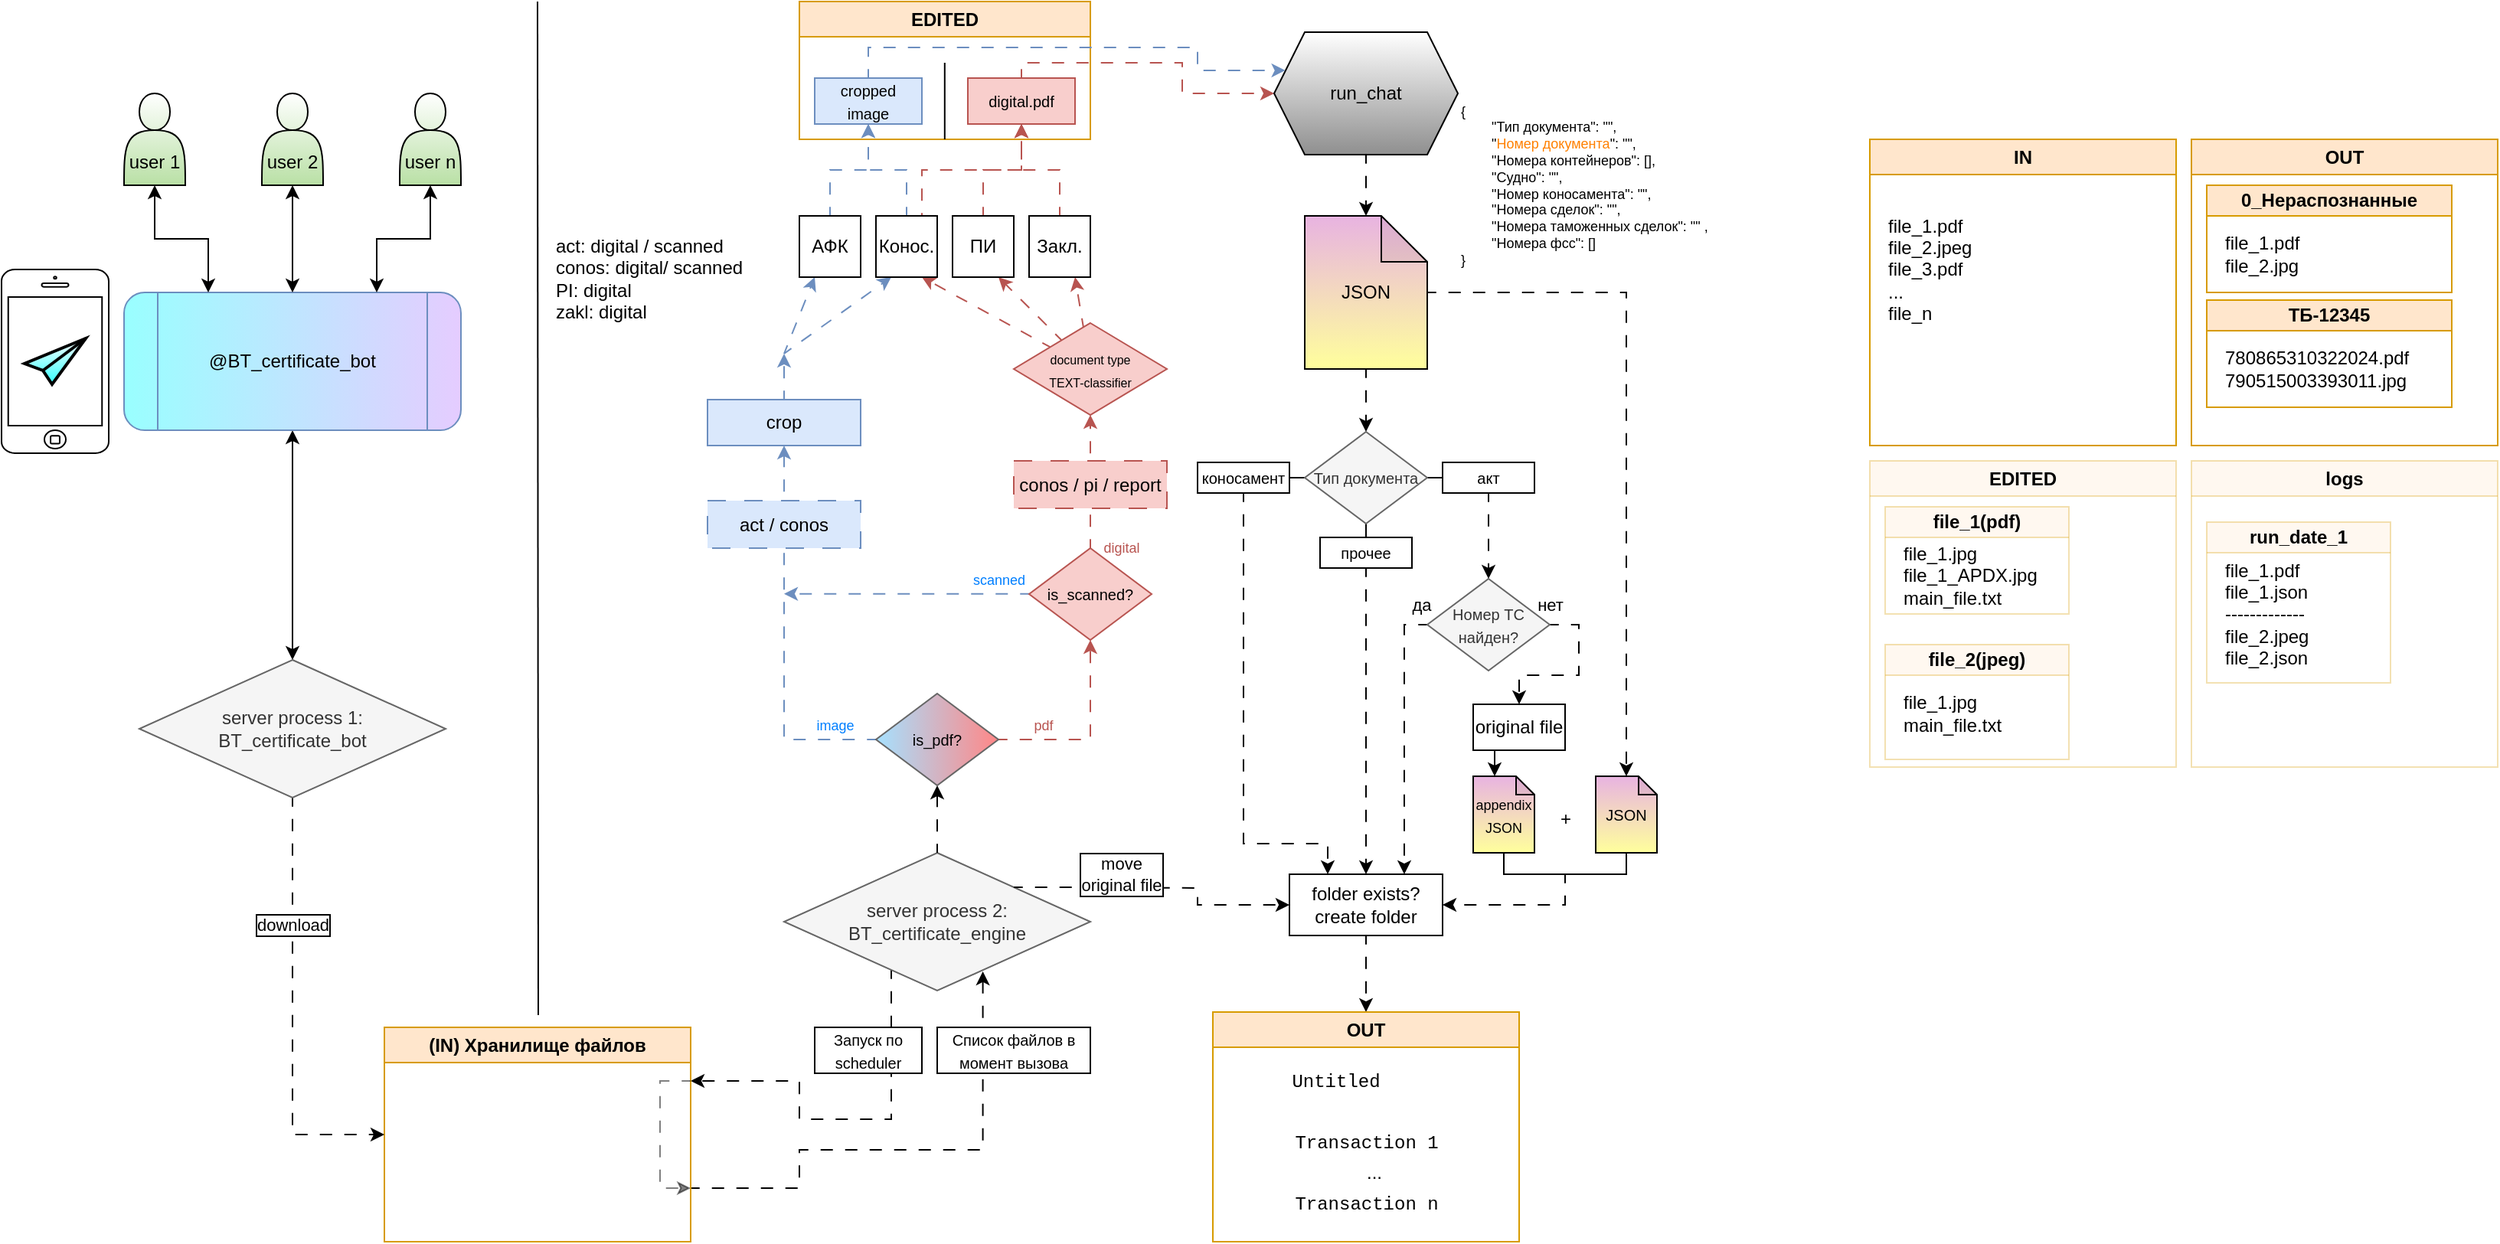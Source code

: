 <mxfile version="24.7.10">
  <diagram name="Страница — 1" id="nFlIvW7RXUWw04aqbfRn">
    <mxGraphModel dx="989" dy="532" grid="1" gridSize="10" guides="1" tooltips="1" connect="1" arrows="1" fold="1" page="1" pageScale="1" pageWidth="1169" pageHeight="827" math="0" shadow="0">
      <root>
        <mxCell id="0" />
        <mxCell id="1" parent="0" />
        <mxCell id="kq3kGYvFlhLmw1rVurGL-20" style="edgeStyle=orthogonalEdgeStyle;rounded=0;orthogonalLoop=1;jettySize=auto;html=1;flowAnimation=1;entryX=0.649;entryY=0.861;entryDx=0;entryDy=0;entryPerimeter=0;" parent="1" edge="1" target="kq3kGYvFlhLmw1rVurGL-16">
          <mxGeometry relative="1" as="geometry">
            <mxPoint x="460" y="785" as="sourcePoint" />
            <mxPoint x="651" y="556" as="targetPoint" />
            <Array as="points">
              <mxPoint x="531" y="785" />
              <mxPoint x="531" y="760" />
              <mxPoint x="651" y="760" />
            </Array>
          </mxGeometry>
        </mxCell>
        <mxCell id="kq3kGYvFlhLmw1rVurGL-22" style="edgeStyle=orthogonalEdgeStyle;rounded=0;orthogonalLoop=1;jettySize=auto;html=1;flowAnimation=1;" parent="1" edge="1" source="kq3kGYvFlhLmw1rVurGL-16">
          <mxGeometry relative="1" as="geometry">
            <mxPoint x="601" y="536" as="sourcePoint" />
            <mxPoint x="460" y="715" as="targetPoint" />
            <Array as="points">
              <mxPoint x="591" y="740" />
              <mxPoint x="531" y="740" />
              <mxPoint x="531" y="715" />
            </Array>
          </mxGeometry>
        </mxCell>
        <mxCell id="kq3kGYvFlhLmw1rVurGL-16" value="&lt;div&gt;server process 2:&lt;/div&gt;BT_certificate_engine" style="rhombus;whiteSpace=wrap;html=1;fillColor=#f5f5f5;fontColor=#333333;strokeColor=#666666;" parent="1" vertex="1">
          <mxGeometry x="521" y="566" width="200" height="90" as="geometry" />
        </mxCell>
        <mxCell id="kq3kGYvFlhLmw1rVurGL-52" value="" style="html=1;verticalLabelPosition=bottom;labelBackgroundColor=#ffffff;verticalAlign=top;shadow=0;dashed=0;strokeWidth=1;shape=mxgraph.ios7.misc.iphone;strokeColor=#000000;" parent="1" vertex="1">
          <mxGeometry x="10" y="185" width="70" height="120" as="geometry" />
        </mxCell>
        <mxCell id="kq3kGYvFlhLmw1rVurGL-1" value="" style="endArrow=none;html=1;rounded=0;" parent="1" edge="1">
          <mxGeometry width="50" height="50" relative="1" as="geometry">
            <mxPoint x="360.5" y="672" as="sourcePoint" />
            <mxPoint x="360" y="10" as="targetPoint" />
          </mxGeometry>
        </mxCell>
        <mxCell id="kq3kGYvFlhLmw1rVurGL-2" value="(IN) Хранилище файлов" style="swimlane;whiteSpace=wrap;html=1;fillColor=#ffe6cc;strokeColor=#d79b00;" parent="1" vertex="1">
          <mxGeometry x="260" y="680" width="200" height="140" as="geometry" />
        </mxCell>
        <mxCell id="kq3kGYvFlhLmw1rVurGL-6" style="edgeStyle=orthogonalEdgeStyle;rounded=0;orthogonalLoop=1;jettySize=auto;html=1;entryX=0.5;entryY=0;entryDx=0;entryDy=0;startArrow=classic;startFill=1;" parent="1" source="kq3kGYvFlhLmw1rVurGL-3" target="kq3kGYvFlhLmw1rVurGL-4" edge="1">
          <mxGeometry relative="1" as="geometry" />
        </mxCell>
        <mxCell id="kq3kGYvFlhLmw1rVurGL-3" value="&lt;div&gt;&lt;span style=&quot;background-color: initial;&quot;&gt;@BT_certificate_bot&lt;/span&gt;&lt;br&gt;&lt;/div&gt;" style="shape=process;whiteSpace=wrap;html=1;backgroundOutline=1;fillColor=#E5CCFF;strokeColor=#6c8ebf;gradientColor=#99FFFF;gradientDirection=west;rounded=1;" parent="1" vertex="1">
          <mxGeometry x="90" y="200" width="220" height="90" as="geometry" />
        </mxCell>
        <mxCell id="kq3kGYvFlhLmw1rVurGL-14" style="edgeStyle=orthogonalEdgeStyle;rounded=0;orthogonalLoop=1;jettySize=auto;html=1;entryX=0;entryY=0.5;entryDx=0;entryDy=0;flowAnimation=1;" parent="1" source="kq3kGYvFlhLmw1rVurGL-4" target="kq3kGYvFlhLmw1rVurGL-2" edge="1">
          <mxGeometry relative="1" as="geometry" />
        </mxCell>
        <mxCell id="kq3kGYvFlhLmw1rVurGL-18" value="download" style="edgeLabel;html=1;align=center;verticalAlign=middle;resizable=0;points=[];labelBorderColor=default;" parent="kq3kGYvFlhLmw1rVurGL-14" vertex="1" connectable="0">
          <mxGeometry x="-0.406" relative="1" as="geometry">
            <mxPoint as="offset" />
          </mxGeometry>
        </mxCell>
        <mxCell id="kq3kGYvFlhLmw1rVurGL-4" value="&lt;div&gt;server process 1:&lt;/div&gt;BT_certificate_bot" style="rhombus;whiteSpace=wrap;html=1;fillColor=#f5f5f5;fontColor=#333333;strokeColor=#666666;" parent="1" vertex="1">
          <mxGeometry x="100" y="440" width="200" height="90" as="geometry" />
        </mxCell>
        <mxCell id="kq3kGYvFlhLmw1rVurGL-11" style="edgeStyle=orthogonalEdgeStyle;rounded=0;orthogonalLoop=1;jettySize=auto;html=1;entryX=0.5;entryY=0;entryDx=0;entryDy=0;startArrow=classic;startFill=1;flowAnimation=0;" parent="1" source="kq3kGYvFlhLmw1rVurGL-7" target="kq3kGYvFlhLmw1rVurGL-3" edge="1">
          <mxGeometry relative="1" as="geometry" />
        </mxCell>
        <mxCell id="kq3kGYvFlhLmw1rVurGL-7" value="&lt;div&gt;&lt;br&gt;&lt;/div&gt;&lt;div&gt;&lt;br&gt;&lt;/div&gt;&lt;div&gt;user 2&lt;/div&gt;" style="shape=actor;whiteSpace=wrap;html=1;gradientColor=#B9E0A5;" parent="1" vertex="1">
          <mxGeometry x="180" y="70" width="40" height="60" as="geometry" />
        </mxCell>
        <mxCell id="kq3kGYvFlhLmw1rVurGL-12" style="edgeStyle=orthogonalEdgeStyle;rounded=0;orthogonalLoop=1;jettySize=auto;html=1;entryX=0.75;entryY=0;entryDx=0;entryDy=0;startArrow=classic;startFill=1;flowAnimation=0;" parent="1" source="kq3kGYvFlhLmw1rVurGL-8" target="kq3kGYvFlhLmw1rVurGL-3" edge="1">
          <mxGeometry relative="1" as="geometry" />
        </mxCell>
        <mxCell id="kq3kGYvFlhLmw1rVurGL-8" value="&lt;div&gt;&lt;br&gt;&lt;/div&gt;&lt;div&gt;&lt;br&gt;&lt;/div&gt;&lt;div&gt;user n&lt;/div&gt;" style="shape=actor;whiteSpace=wrap;html=1;gradientColor=#B9E0A5;" parent="1" vertex="1">
          <mxGeometry x="270" y="70" width="40" height="60" as="geometry" />
        </mxCell>
        <mxCell id="kq3kGYvFlhLmw1rVurGL-10" style="edgeStyle=orthogonalEdgeStyle;rounded=0;orthogonalLoop=1;jettySize=auto;html=1;entryX=0.25;entryY=0;entryDx=0;entryDy=0;startArrow=classic;startFill=1;flowAnimation=0;" parent="1" source="kq3kGYvFlhLmw1rVurGL-9" target="kq3kGYvFlhLmw1rVurGL-3" edge="1">
          <mxGeometry relative="1" as="geometry" />
        </mxCell>
        <mxCell id="kq3kGYvFlhLmw1rVurGL-9" value="&lt;div&gt;&lt;br&gt;&lt;/div&gt;&lt;div&gt;&lt;br&gt;&lt;/div&gt;&lt;div&gt;user 1&lt;/div&gt;" style="shape=actor;whiteSpace=wrap;html=1;gradientColor=#B9E0A5;" parent="1" vertex="1">
          <mxGeometry x="90" y="70" width="40" height="60" as="geometry" />
        </mxCell>
        <mxCell id="kq3kGYvFlhLmw1rVurGL-25" style="edgeStyle=orthogonalEdgeStyle;rounded=0;orthogonalLoop=1;jettySize=auto;html=1;entryX=0.5;entryY=1;entryDx=0;entryDy=0;flowAnimation=1;" parent="1" source="kq3kGYvFlhLmw1rVurGL-16" target="njDAms0orBpvmSmEVXDO-14" edge="1">
          <mxGeometry relative="1" as="geometry" />
        </mxCell>
        <mxCell id="kq3kGYvFlhLmw1rVurGL-39" style="edgeStyle=orthogonalEdgeStyle;rounded=0;orthogonalLoop=1;jettySize=auto;html=1;flowAnimation=1;entryX=0;entryY=0.5;entryDx=0;entryDy=0;exitX=1;exitY=0;exitDx=0;exitDy=0;" parent="1" source="kq3kGYvFlhLmw1rVurGL-16" target="kq3kGYvFlhLmw1rVurGL-38" edge="1">
          <mxGeometry relative="1" as="geometry">
            <Array as="points">
              <mxPoint x="721" y="589" />
              <mxPoint x="791" y="589" />
              <mxPoint x="791" y="611" />
            </Array>
            <mxPoint x="651" y="526" as="sourcePoint" />
            <mxPoint x="761" y="536" as="targetPoint" />
          </mxGeometry>
        </mxCell>
        <mxCell id="kq3kGYvFlhLmw1rVurGL-40" value="&lt;div&gt;move&lt;/div&gt;original file" style="edgeLabel;html=1;align=center;verticalAlign=middle;resizable=0;points=[];labelBorderColor=default;" parent="kq3kGYvFlhLmw1rVurGL-39" vertex="1" connectable="0">
          <mxGeometry x="-0.171" relative="1" as="geometry">
            <mxPoint x="-9" y="-9" as="offset" />
          </mxGeometry>
        </mxCell>
        <mxCell id="kq3kGYvFlhLmw1rVurGL-27" style="edgeStyle=orthogonalEdgeStyle;rounded=0;orthogonalLoop=1;jettySize=auto;html=1;entryX=0.5;entryY=1;entryDx=0;entryDy=0;flowAnimation=1;fillColor=#dae8fc;strokeColor=#6c8ebf;" parent="1" source="kq3kGYvFlhLmw1rVurGL-24" edge="1">
          <mxGeometry relative="1" as="geometry">
            <mxPoint x="521" y="240" as="targetPoint" />
          </mxGeometry>
        </mxCell>
        <mxCell id="kq3kGYvFlhLmw1rVurGL-24" value="crop" style="rounded=0;whiteSpace=wrap;html=1;fillColor=#dae8fc;strokeColor=#6c8ebf;" parent="1" vertex="1">
          <mxGeometry x="471" y="270" width="100" height="30" as="geometry" />
        </mxCell>
        <mxCell id="-EUlAl6XK9tL0lI9C6Mr-20" style="rounded=0;orthogonalLoop=1;jettySize=auto;html=1;entryX=0.25;entryY=1;entryDx=0;entryDy=0;fillColor=#dae8fc;strokeColor=#6c8ebf;flowAnimation=1;" edge="1" parent="1" target="-EUlAl6XK9tL0lI9C6Mr-11">
          <mxGeometry relative="1" as="geometry">
            <mxPoint x="521" y="240" as="sourcePoint" />
          </mxGeometry>
        </mxCell>
        <mxCell id="-EUlAl6XK9tL0lI9C6Mr-21" style="rounded=0;orthogonalLoop=1;jettySize=auto;html=1;entryX=0.25;entryY=1;entryDx=0;entryDy=0;fillColor=#dae8fc;strokeColor=#6c8ebf;flowAnimation=1;" edge="1" parent="1" target="-EUlAl6XK9tL0lI9C6Mr-13">
          <mxGeometry relative="1" as="geometry">
            <mxPoint x="521" y="240" as="sourcePoint" />
          </mxGeometry>
        </mxCell>
        <mxCell id="kq3kGYvFlhLmw1rVurGL-31" style="edgeStyle=orthogonalEdgeStyle;rounded=0;orthogonalLoop=1;jettySize=auto;html=1;entryX=0;entryY=0.5;entryDx=0;entryDy=0;flowAnimation=1;exitX=0.5;exitY=0;exitDx=0;exitDy=0;fillColor=#f8cecc;strokeColor=#b85450;" parent="1" source="-EUlAl6XK9tL0lI9C6Mr-27" target="kq3kGYvFlhLmw1rVurGL-30" edge="1">
          <mxGeometry relative="1" as="geometry">
            <Array as="points">
              <mxPoint x="676" y="50" />
              <mxPoint x="781" y="50" />
              <mxPoint x="781" y="70" />
            </Array>
          </mxGeometry>
        </mxCell>
        <mxCell id="kq3kGYvFlhLmw1rVurGL-30" value="run_chat" style="shape=hexagon;perimeter=hexagonPerimeter2;whiteSpace=wrap;html=1;fixedSize=1;gradientColor=#8F8F8F;" parent="1" vertex="1">
          <mxGeometry x="841" y="30" width="120" height="80" as="geometry" />
        </mxCell>
        <mxCell id="kq3kGYvFlhLmw1rVurGL-37" style="edgeStyle=orthogonalEdgeStyle;rounded=0;orthogonalLoop=1;jettySize=auto;html=1;flowAnimation=1;entryX=0.5;entryY=0;entryDx=0;entryDy=0;" parent="1" source="kq3kGYvFlhLmw1rVurGL-32" target="-EUlAl6XK9tL0lI9C6Mr-36" edge="1">
          <mxGeometry relative="1" as="geometry">
            <mxPoint x="901" y="314" as="targetPoint" />
          </mxGeometry>
        </mxCell>
        <mxCell id="kq3kGYvFlhLmw1rVurGL-32" value="JSON" style="shape=note;whiteSpace=wrap;html=1;backgroundOutline=1;darkOpacity=0.05;gradientColor=#FFFF9C;fillColor=#E8B3E1;" parent="1" vertex="1">
          <mxGeometry x="861" y="150" width="80" height="100" as="geometry" />
        </mxCell>
        <mxCell id="kq3kGYvFlhLmw1rVurGL-34" value="&lt;div style=&quot;font-size: 9px;&quot;&gt;&lt;font style=&quot;font-size: 9px;&quot;&gt;{&lt;/font&gt;&lt;/div&gt;&lt;div style=&quot;font-size: 9px;&quot;&gt;&lt;font style=&quot;font-size: 9px;&quot;&gt;&lt;span style=&quot;white-space: pre;&quot;&gt;&#x9;&lt;/span&gt;&quot;Тип документа&quot;: &quot;&quot;,&lt;br&gt;&lt;/font&gt;&lt;/div&gt;&lt;div style=&quot;font-size: 9px;&quot;&gt;&lt;span style=&quot;white-space-collapse: collapse;&quot;&gt;&lt;font style=&quot;font-size: 9px;&quot;&gt;&lt;span style=&quot;white-space-collapse: preserve;&quot;&gt;&#x9;&lt;/span&gt;&quot;&lt;font color=&quot;#ff8000&quot;&gt;Номер документа&lt;/font&gt;&quot;: &quot;&quot;,&lt;/font&gt;&lt;/span&gt;&lt;/div&gt;&lt;div style=&quot;font-size: 9px;&quot;&gt;&lt;span style=&quot;white-space-collapse: collapse;&quot;&gt;&lt;font style=&quot;font-size: 9px;&quot;&gt;&lt;span style=&quot;white-space-collapse: preserve;&quot;&gt;&#x9;&lt;/span&gt;&quot;Номера контейнеров&quot;: [],&lt;/font&gt;&lt;/span&gt;&lt;/div&gt;&lt;div style=&quot;font-size: 9px;&quot;&gt;&lt;span style=&quot;white-space-collapse: collapse;&quot;&gt;&lt;font style=&quot;font-size: 9px;&quot;&gt;&lt;span style=&quot;white-space-collapse: preserve;&quot;&gt;&#x9;&lt;/span&gt;&quot;Судно&quot;: &quot;&quot;,&lt;/font&gt;&lt;/span&gt;&lt;/div&gt;&lt;div style=&quot;font-size: 9px;&quot;&gt;&lt;span style=&quot;white-space-collapse: collapse;&quot;&gt;&lt;font style=&quot;font-size: 9px;&quot;&gt;&lt;span style=&quot;white-space-collapse: preserve;&quot;&gt;&#x9;&lt;/span&gt;&quot;Номер коносамента&quot;: &quot;&quot;,&lt;/font&gt;&lt;/span&gt;&lt;/div&gt;&lt;div style=&quot;font-size: 9px;&quot;&gt;&lt;span style=&quot;white-space-collapse: collapse;&quot;&gt;&lt;font style=&quot;font-size: 9px;&quot;&gt;&lt;span style=&quot;white-space-collapse: preserve;&quot;&gt;&#x9;&lt;/span&gt;&quot;Номера сделок&quot;: &quot;&quot;,&lt;/font&gt;&lt;/span&gt;&lt;/div&gt;&lt;div style=&quot;font-size: 9px;&quot;&gt;&lt;span style=&quot;white-space-collapse: collapse;&quot;&gt;&lt;font style=&quot;font-size: 9px;&quot;&gt;&lt;span style=&quot;white-space-collapse: preserve;&quot;&gt;&#x9;&lt;/span&gt;&quot;Номера таможенных сделок&quot;: &quot;&quot; ,&lt;/font&gt;&lt;/span&gt;&lt;/div&gt;&lt;div style=&quot;font-size: 9px;&quot;&gt;&lt;span style=&quot;white-space-collapse: collapse;&quot;&gt;&lt;font style=&quot;font-size: 9px;&quot;&gt;&lt;span style=&quot;white-space: pre;&quot;&gt;&#x9;&lt;/span&gt;&quot;Номера фсс&quot;: []&lt;/font&gt;&lt;/span&gt;&lt;/div&gt;&lt;div style=&quot;font-size: 9px;&quot;&gt;&lt;font style=&quot;font-size: 9px;&quot;&gt;}&lt;/font&gt;&lt;/div&gt;" style="text;html=1;align=left;verticalAlign=middle;resizable=0;points=[];autosize=1;strokeColor=none;fillColor=none;glass=0;rounded=0;" parent="1" vertex="1">
          <mxGeometry x="961" y="70" width="180" height="120" as="geometry" />
        </mxCell>
        <mxCell id="kq3kGYvFlhLmw1rVurGL-35" style="edgeStyle=orthogonalEdgeStyle;rounded=0;orthogonalLoop=1;jettySize=auto;html=1;entryX=0.5;entryY=0;entryDx=0;entryDy=0;entryPerimeter=0;flowAnimation=1;" parent="1" source="kq3kGYvFlhLmw1rVurGL-30" target="kq3kGYvFlhLmw1rVurGL-32" edge="1">
          <mxGeometry relative="1" as="geometry" />
        </mxCell>
        <mxCell id="kq3kGYvFlhLmw1rVurGL-41" style="edgeStyle=orthogonalEdgeStyle;rounded=0;orthogonalLoop=1;jettySize=auto;html=1;flowAnimation=1;entryX=0.5;entryY=0;entryDx=0;entryDy=0;" parent="1" source="kq3kGYvFlhLmw1rVurGL-38" edge="1" target="kq3kGYvFlhLmw1rVurGL-43">
          <mxGeometry relative="1" as="geometry">
            <mxPoint x="861" y="603.0" as="targetPoint" />
          </mxGeometry>
        </mxCell>
        <mxCell id="-EUlAl6XK9tL0lI9C6Mr-73" style="edgeStyle=orthogonalEdgeStyle;rounded=0;orthogonalLoop=1;jettySize=auto;html=1;exitX=0.5;exitY=1;exitDx=0;exitDy=0;flowAnimation=1;" edge="1" parent="1" source="-EUlAl6XK9tL0lI9C6Mr-72" target="kq3kGYvFlhLmw1rVurGL-38">
          <mxGeometry relative="1" as="geometry" />
        </mxCell>
        <mxCell id="kq3kGYvFlhLmw1rVurGL-38" value="folder exists?&lt;div&gt;create folder&lt;/div&gt;" style="rounded=0;whiteSpace=wrap;html=1;" parent="1" vertex="1">
          <mxGeometry x="851" y="580" width="100" height="40" as="geometry" />
        </mxCell>
        <mxCell id="kq3kGYvFlhLmw1rVurGL-43" value="OUT" style="swimlane;whiteSpace=wrap;html=1;fillColor=#ffe6cc;strokeColor=#d79b00;" parent="1" vertex="1">
          <mxGeometry x="801" y="670" width="200" height="150" as="geometry" />
        </mxCell>
        <mxCell id="kq3kGYvFlhLmw1rVurGL-44" value="" style="shape=image;verticalLabelPosition=bottom;labelBackgroundColor=default;verticalAlign=top;aspect=fixed;imageAspect=0;image=https://upload.wikimedia.org/wikipedia/commons/thumb/5/59/OneDrive_Folder_Icon.svg/2048px-OneDrive_Folder_Icon.svg.png;strokeWidth=0.5;" parent="kq3kGYvFlhLmw1rVurGL-43" vertex="1">
          <mxGeometry x="15" y="30" width="30" height="30" as="geometry" />
        </mxCell>
        <mxCell id="kq3kGYvFlhLmw1rVurGL-45" value="&lt;font face=&quot;Courier New&quot;&gt;Untitled&lt;/font&gt;" style="text;html=1;align=center;verticalAlign=middle;resizable=0;points=[];autosize=1;strokeColor=none;fillColor=none;" parent="kq3kGYvFlhLmw1rVurGL-43" vertex="1">
          <mxGeometry x="40" y="30" width="80" height="30" as="geometry" />
        </mxCell>
        <mxCell id="kq3kGYvFlhLmw1rVurGL-46" value="" style="shape=image;verticalLabelPosition=bottom;labelBackgroundColor=default;verticalAlign=top;aspect=fixed;imageAspect=0;image=https://upload.wikimedia.org/wikipedia/commons/thumb/5/59/OneDrive_Folder_Icon.svg/2048px-OneDrive_Folder_Icon.svg.png;strokeWidth=0.5;" parent="kq3kGYvFlhLmw1rVurGL-43" vertex="1">
          <mxGeometry x="15" y="70" width="30" height="30" as="geometry" />
        </mxCell>
        <mxCell id="kq3kGYvFlhLmw1rVurGL-47" value="&lt;font face=&quot;Courier New&quot;&gt;Transaction 1&lt;/font&gt;" style="text;html=1;align=center;verticalAlign=middle;resizable=0;points=[];autosize=1;strokeColor=none;fillColor=none;" parent="kq3kGYvFlhLmw1rVurGL-43" vertex="1">
          <mxGeometry x="40" y="70" width="120" height="30" as="geometry" />
        </mxCell>
        <mxCell id="kq3kGYvFlhLmw1rVurGL-48" value="" style="shape=image;verticalLabelPosition=bottom;labelBackgroundColor=default;verticalAlign=top;aspect=fixed;imageAspect=0;image=https://upload.wikimedia.org/wikipedia/commons/thumb/5/59/OneDrive_Folder_Icon.svg/2048px-OneDrive_Folder_Icon.svg.png;strokeWidth=0.5;" parent="kq3kGYvFlhLmw1rVurGL-43" vertex="1">
          <mxGeometry x="15" y="110" width="30" height="30" as="geometry" />
        </mxCell>
        <mxCell id="kq3kGYvFlhLmw1rVurGL-49" value="&lt;font face=&quot;Courier New&quot;&gt;Transaction n&lt;/font&gt;" style="text;html=1;align=center;verticalAlign=middle;resizable=0;points=[];autosize=1;strokeColor=none;fillColor=none;" parent="kq3kGYvFlhLmw1rVurGL-43" vertex="1">
          <mxGeometry x="40" y="110" width="120" height="30" as="geometry" />
        </mxCell>
        <mxCell id="kq3kGYvFlhLmw1rVurGL-50" value="..." style="text;html=1;align=center;verticalAlign=middle;resizable=0;points=[];autosize=1;strokeColor=none;fillColor=none;" parent="kq3kGYvFlhLmw1rVurGL-43" vertex="1">
          <mxGeometry x="90" y="90" width="30" height="30" as="geometry" />
        </mxCell>
        <mxCell id="kq3kGYvFlhLmw1rVurGL-51" value="" style="html=1;verticalLabelPosition=bottom;align=center;labelBackgroundColor=#ffffff;verticalAlign=top;strokeWidth=2;strokeColor=#000000;shadow=0;dashed=0;shape=mxgraph.ios7.icons.pointer;gradientColor=#33FFFF;" parent="1" vertex="1">
          <mxGeometry x="25" y="230" width="40" height="30" as="geometry" />
        </mxCell>
        <mxCell id="tVhSA4Isbbz2kF50FV48-4" value="IN" style="swimlane;whiteSpace=wrap;html=1;fillColor=#ffe6cc;strokeColor=#d79b00;" parent="1" vertex="1">
          <mxGeometry x="1230" y="100" width="200" height="200" as="geometry" />
        </mxCell>
        <mxCell id="tVhSA4Isbbz2kF50FV48-5" value="file_1.pdf&lt;div&gt;file_2.jpeg&lt;/div&gt;&lt;div&gt;file_3.pdf&lt;/div&gt;&lt;div&gt;...&lt;/div&gt;&lt;div&gt;file_n&lt;/div&gt;" style="text;html=1;align=left;verticalAlign=middle;resizable=0;points=[];autosize=1;strokeColor=none;fillColor=none;" parent="tVhSA4Isbbz2kF50FV48-4" vertex="1">
          <mxGeometry x="10" y="40" width="80" height="90" as="geometry" />
        </mxCell>
        <mxCell id="tVhSA4Isbbz2kF50FV48-6" value="EDITED" style="swimlane;whiteSpace=wrap;html=1;fillColor=#ffe6cc;strokeColor=#d79b00;opacity=30;" parent="1" vertex="1">
          <mxGeometry x="1230" y="310" width="200" height="200" as="geometry" />
        </mxCell>
        <mxCell id="tVhSA4Isbbz2kF50FV48-9" value="file_1(pdf)" style="swimlane;whiteSpace=wrap;html=1;fillColor=#ffe6cc;strokeColor=#d79b00;startSize=20;opacity=30;" parent="tVhSA4Isbbz2kF50FV48-6" vertex="1">
          <mxGeometry x="10" y="30" width="120" height="70" as="geometry" />
        </mxCell>
        <mxCell id="tVhSA4Isbbz2kF50FV48-11" value="file_1.jpg&lt;div&gt;file_1_APDX.jpg&lt;/div&gt;&lt;div&gt;main_file.txt&lt;/div&gt;" style="text;html=1;align=left;verticalAlign=middle;resizable=0;points=[];autosize=1;strokeColor=none;fillColor=none;opacity=30;" parent="tVhSA4Isbbz2kF50FV48-9" vertex="1">
          <mxGeometry x="10" y="15" width="110" height="60" as="geometry" />
        </mxCell>
        <mxCell id="tVhSA4Isbbz2kF50FV48-10" value="file_2(jpeg)" style="swimlane;whiteSpace=wrap;html=1;fillColor=#ffe6cc;strokeColor=#d79b00;startSize=20;opacity=30;" parent="tVhSA4Isbbz2kF50FV48-6" vertex="1">
          <mxGeometry x="10" y="120" width="120" height="75" as="geometry" />
        </mxCell>
        <mxCell id="tVhSA4Isbbz2kF50FV48-12" value="file_1.jpg&lt;div&gt;&lt;span style=&quot;background-color: initial;&quot;&gt;main_file.txt&lt;/span&gt;&lt;br&gt;&lt;/div&gt;" style="text;html=1;align=left;verticalAlign=middle;resizable=0;points=[];autosize=1;strokeColor=none;fillColor=none;opacity=30;" parent="tVhSA4Isbbz2kF50FV48-10" vertex="1">
          <mxGeometry x="10" y="25" width="90" height="40" as="geometry" />
        </mxCell>
        <mxCell id="tVhSA4Isbbz2kF50FV48-13" value="OUT" style="swimlane;whiteSpace=wrap;html=1;fillColor=#ffe6cc;strokeColor=#d79b00;" parent="1" vertex="1">
          <mxGeometry x="1440" y="100" width="200" height="200" as="geometry" />
        </mxCell>
        <mxCell id="njDAms0orBpvmSmEVXDO-1" value="0_Нераспознанные" style="swimlane;whiteSpace=wrap;html=1;fillColor=#ffe6cc;strokeColor=#d79b00;startSize=20;" parent="tVhSA4Isbbz2kF50FV48-13" vertex="1">
          <mxGeometry x="10" y="30" width="160" height="70" as="geometry" />
        </mxCell>
        <mxCell id="njDAms0orBpvmSmEVXDO-2" value="file_1.pdf&lt;div&gt;file_2.jpg&lt;br&gt;&lt;/div&gt;" style="text;html=1;align=left;verticalAlign=middle;resizable=0;points=[];autosize=1;strokeColor=none;fillColor=none;" parent="njDAms0orBpvmSmEVXDO-1" vertex="1">
          <mxGeometry x="10" y="25" width="70" height="40" as="geometry" />
        </mxCell>
        <mxCell id="njDAms0orBpvmSmEVXDO-3" value="ТБ-12345" style="swimlane;whiteSpace=wrap;html=1;fillColor=#ffe6cc;strokeColor=#d79b00;startSize=20;" parent="tVhSA4Isbbz2kF50FV48-13" vertex="1">
          <mxGeometry x="10" y="105" width="160" height="70" as="geometry" />
        </mxCell>
        <mxCell id="njDAms0orBpvmSmEVXDO-4" value="&lt;div&gt;780865310322024.pdf&lt;/div&gt;&lt;div&gt;&lt;span style=&quot;background-color: initial;&quot;&gt;790515003393011&lt;/span&gt;.jpg&lt;/div&gt;" style="text;html=1;align=left;verticalAlign=middle;resizable=0;points=[];autosize=1;strokeColor=none;fillColor=none;" parent="njDAms0orBpvmSmEVXDO-3" vertex="1">
          <mxGeometry x="10" y="25" width="140" height="40" as="geometry" />
        </mxCell>
        <mxCell id="tVhSA4Isbbz2kF50FV48-16" value="logs" style="swimlane;whiteSpace=wrap;html=1;fillColor=#ffe6cc;strokeColor=#d79b00;opacity=30;" parent="1" vertex="1">
          <mxGeometry x="1440" y="310" width="200" height="200" as="geometry" />
        </mxCell>
        <mxCell id="tVhSA4Isbbz2kF50FV48-22" value="run_date_1" style="swimlane;whiteSpace=wrap;html=1;fillColor=#ffe6cc;strokeColor=#d79b00;startSize=20;opacity=30;" parent="1" vertex="1">
          <mxGeometry x="1450" y="350" width="120" height="105" as="geometry" />
        </mxCell>
        <mxCell id="tVhSA4Isbbz2kF50FV48-23" value="file_1.pdf&lt;div&gt;file_1.json&lt;/div&gt;&lt;div&gt;-------------&lt;/div&gt;&lt;div&gt;file_2.jpeg&lt;/div&gt;&lt;div&gt;file_2.json&lt;/div&gt;" style="text;html=1;align=left;verticalAlign=middle;resizable=0;points=[];autosize=1;strokeColor=none;fillColor=none;opacity=30;" parent="tVhSA4Isbbz2kF50FV48-22" vertex="1">
          <mxGeometry x="10" y="15" width="80" height="90" as="geometry" />
        </mxCell>
        <mxCell id="njDAms0orBpvmSmEVXDO-6" style="edgeStyle=orthogonalEdgeStyle;rounded=0;orthogonalLoop=1;jettySize=auto;html=1;flowAnimation=1;fontColor=#3399FF;fillColor=#dae8fc;strokeColor=#6c8ebf;" parent="1" edge="1">
          <mxGeometry relative="1" as="geometry">
            <mxPoint x="521" y="396.83" as="targetPoint" />
            <mxPoint x="681" y="396.83" as="sourcePoint" />
          </mxGeometry>
        </mxCell>
        <mxCell id="njDAms0orBpvmSmEVXDO-7" value="&lt;font style=&quot;font-size: 9px;&quot;&gt;scanned&lt;/font&gt;" style="edgeLabel;html=1;align=center;verticalAlign=middle;resizable=0;points=[];fontColor=#007FFF;" parent="njDAms0orBpvmSmEVXDO-6" vertex="1" connectable="0">
          <mxGeometry x="-0.287" relative="1" as="geometry">
            <mxPoint x="37" y="-10" as="offset" />
          </mxGeometry>
        </mxCell>
        <mxCell id="njDAms0orBpvmSmEVXDO-9" style="edgeStyle=orthogonalEdgeStyle;rounded=0;orthogonalLoop=1;jettySize=auto;html=1;flowAnimation=1;exitX=0.5;exitY=0;exitDx=0;exitDy=0;fillColor=#f8cecc;strokeColor=#b85450;entryX=0.5;entryY=1;entryDx=0;entryDy=0;" parent="1" source="njDAms0orBpvmSmEVXDO-5" target="W8CIVgpLSEFgTAD0cFvs-2" edge="1">
          <mxGeometry relative="1" as="geometry">
            <mxPoint x="651" y="246" as="targetPoint" />
            <Array as="points" />
          </mxGeometry>
        </mxCell>
        <mxCell id="njDAms0orBpvmSmEVXDO-10" value="&lt;font style=&quot;font-size: 9px;&quot;&gt;digital&lt;/font&gt;" style="edgeLabel;html=1;align=center;verticalAlign=middle;resizable=0;points=[];fontColor=#B85450;" parent="njDAms0orBpvmSmEVXDO-9" vertex="1" connectable="0">
          <mxGeometry x="-0.6" y="-2" relative="1" as="geometry">
            <mxPoint x="18" y="16" as="offset" />
          </mxGeometry>
        </mxCell>
        <mxCell id="njDAms0orBpvmSmEVXDO-5" value="&lt;font style=&quot;font-size: 10px;&quot;&gt;is_scanned?&lt;/font&gt;" style="rhombus;whiteSpace=wrap;html=1;fillColor=#f8cecc;strokeColor=#b85450;" parent="1" vertex="1">
          <mxGeometry x="681" y="367" width="80" height="60" as="geometry" />
        </mxCell>
        <mxCell id="njDAms0orBpvmSmEVXDO-15" style="edgeStyle=orthogonalEdgeStyle;rounded=0;orthogonalLoop=1;jettySize=auto;html=1;entryX=0.5;entryY=1;entryDx=0;entryDy=0;flowAnimation=1;fillColor=#f8cecc;strokeColor=#b85450;" parent="1" source="njDAms0orBpvmSmEVXDO-14" target="njDAms0orBpvmSmEVXDO-5" edge="1">
          <mxGeometry relative="1" as="geometry">
            <mxPoint x="721" y="422" as="targetPoint" />
          </mxGeometry>
        </mxCell>
        <mxCell id="njDAms0orBpvmSmEVXDO-17" value="&lt;font style=&quot;font-size: 9px;&quot;&gt;pdf&lt;/font&gt;" style="edgeLabel;html=1;align=center;verticalAlign=middle;resizable=0;points=[];fontColor=#B85450;" parent="njDAms0orBpvmSmEVXDO-15" vertex="1" connectable="0">
          <mxGeometry x="-0.307" relative="1" as="geometry">
            <mxPoint x="-15" y="-10" as="offset" />
          </mxGeometry>
        </mxCell>
        <mxCell id="njDAms0orBpvmSmEVXDO-16" style="edgeStyle=orthogonalEdgeStyle;rounded=0;orthogonalLoop=1;jettySize=auto;html=1;entryX=0.5;entryY=1;entryDx=0;entryDy=0;flowAnimation=1;fillColor=#dae8fc;strokeColor=#6c8ebf;" parent="1" source="njDAms0orBpvmSmEVXDO-14" target="kq3kGYvFlhLmw1rVurGL-24" edge="1">
          <mxGeometry relative="1" as="geometry" />
        </mxCell>
        <mxCell id="njDAms0orBpvmSmEVXDO-18" value="&lt;font style=&quot;font-size: 9px;&quot;&gt;image&lt;/font&gt;" style="edgeLabel;html=1;align=center;verticalAlign=middle;resizable=0;points=[];fontColor=#007FFF;" parent="njDAms0orBpvmSmEVXDO-16" vertex="1" connectable="0">
          <mxGeometry x="-0.718" relative="1" as="geometry">
            <mxPoint x="8" y="-10" as="offset" />
          </mxGeometry>
        </mxCell>
        <mxCell id="njDAms0orBpvmSmEVXDO-14" value="&lt;font style=&quot;font-size: 10px;&quot;&gt;is_pdf?&lt;/font&gt;" style="rhombus;whiteSpace=wrap;html=1;gradientColor=#FF8787;gradientDirection=east;fillColor=#A6E1FF;strokeWidth=1;strokeColor=#666666;" parent="1" vertex="1">
          <mxGeometry x="581" y="462" width="80" height="60" as="geometry" />
        </mxCell>
        <mxCell id="W8CIVgpLSEFgTAD0cFvs-1" value="EDITED" style="swimlane;whiteSpace=wrap;html=1;fillColor=#ffe6cc;strokeColor=#d79b00;" parent="1" vertex="1">
          <mxGeometry x="531" y="10" width="190" height="90" as="geometry" />
        </mxCell>
        <mxCell id="-EUlAl6XK9tL0lI9C6Mr-27" value="&lt;font style=&quot;font-size: 10px;&quot;&gt;digital.pdf&lt;/font&gt;" style="rounded=0;whiteSpace=wrap;html=1;fillColor=#f8cecc;strokeColor=#b85450;" vertex="1" parent="W8CIVgpLSEFgTAD0cFvs-1">
          <mxGeometry x="110" y="50" width="70" height="30" as="geometry" />
        </mxCell>
        <mxCell id="-EUlAl6XK9tL0lI9C6Mr-30" value="&lt;div&gt;&lt;span style=&quot;font-size: 10px; background-color: initial;&quot;&gt;cropped&lt;/span&gt;&lt;/div&gt;&lt;div&gt;&lt;span style=&quot;font-size: 10px; background-color: initial;&quot;&gt;image&lt;/span&gt;&lt;br&gt;&lt;/div&gt;" style="rounded=0;whiteSpace=wrap;html=1;fillColor=#dae8fc;strokeColor=#6c8ebf;" vertex="1" parent="W8CIVgpLSEFgTAD0cFvs-1">
          <mxGeometry x="10" y="50" width="70" height="30" as="geometry" />
        </mxCell>
        <mxCell id="-EUlAl6XK9tL0lI9C6Mr-29" value="" style="endArrow=none;html=1;rounded=0;" edge="1" parent="W8CIVgpLSEFgTAD0cFvs-1">
          <mxGeometry width="50" height="50" relative="1" as="geometry">
            <mxPoint x="94.9" y="40" as="sourcePoint" />
            <mxPoint x="94.9" y="90" as="targetPoint" />
          </mxGeometry>
        </mxCell>
        <mxCell id="-EUlAl6XK9tL0lI9C6Mr-17" style="rounded=0;orthogonalLoop=1;jettySize=auto;html=1;entryX=0.75;entryY=1;entryDx=0;entryDy=0;flowAnimation=1;fillColor=#f8cecc;strokeColor=#b85450;" edge="1" parent="1" source="W8CIVgpLSEFgTAD0cFvs-2" target="-EUlAl6XK9tL0lI9C6Mr-15">
          <mxGeometry relative="1" as="geometry" />
        </mxCell>
        <mxCell id="-EUlAl6XK9tL0lI9C6Mr-18" style="rounded=0;orthogonalLoop=1;jettySize=auto;html=1;entryX=0.75;entryY=1;entryDx=0;entryDy=0;flowAnimation=1;fillColor=#f8cecc;strokeColor=#b85450;" edge="1" parent="1" source="W8CIVgpLSEFgTAD0cFvs-2" target="-EUlAl6XK9tL0lI9C6Mr-14">
          <mxGeometry relative="1" as="geometry" />
        </mxCell>
        <mxCell id="-EUlAl6XK9tL0lI9C6Mr-19" style="rounded=0;orthogonalLoop=1;jettySize=auto;html=1;entryX=0.75;entryY=1;entryDx=0;entryDy=0;flowAnimation=1;fillColor=#f8cecc;strokeColor=#b85450;" edge="1" parent="1" source="W8CIVgpLSEFgTAD0cFvs-2" target="-EUlAl6XK9tL0lI9C6Mr-13">
          <mxGeometry relative="1" as="geometry" />
        </mxCell>
        <mxCell id="W8CIVgpLSEFgTAD0cFvs-2" value="&lt;span style=&quot;font-size: 8px;&quot;&gt;document type&lt;/span&gt;&lt;div&gt;&lt;span style=&quot;font-size: 8px;&quot;&gt;TEXT-classifier&lt;/span&gt;&lt;/div&gt;" style="rhombus;whiteSpace=wrap;html=1;fillColor=#f8cecc;strokeColor=#b85450;" parent="1" vertex="1">
          <mxGeometry x="671" y="220" width="100" height="60" as="geometry" />
        </mxCell>
        <mxCell id="W8CIVgpLSEFgTAD0cFvs-3" value="act: digital / scanned&lt;div&gt;conos: digital/ scanned&lt;/div&gt;&lt;div style=&quot;&quot;&gt;PI: digital&lt;/div&gt;&lt;div&gt;zakl: digital&lt;/div&gt;" style="text;html=1;align=left;verticalAlign=middle;resizable=0;points=[];autosize=1;strokeColor=none;fillColor=none;" parent="1" vertex="1">
          <mxGeometry x="370" y="156" width="150" height="70" as="geometry" />
        </mxCell>
        <mxCell id="-EUlAl6XK9tL0lI9C6Mr-4" value="" style="edgeStyle=orthogonalEdgeStyle;orthogonalLoop=1;jettySize=auto;html=1;rounded=0;entryX=1;entryY=0.75;entryDx=0;entryDy=0;exitX=1;exitY=0.25;exitDx=0;exitDy=0;flowAnimation=1;opacity=50;" edge="1" parent="1" source="kq3kGYvFlhLmw1rVurGL-2" target="kq3kGYvFlhLmw1rVurGL-2">
          <mxGeometry width="100" relative="1" as="geometry">
            <mxPoint x="391" y="715.0" as="sourcePoint" />
            <mxPoint x="391" y="785" as="targetPoint" />
            <Array as="points">
              <mxPoint x="440" y="715" />
              <mxPoint x="440" y="785" />
            </Array>
          </mxGeometry>
        </mxCell>
        <mxCell id="-EUlAl6XK9tL0lI9C6Mr-6" value="&lt;font style=&quot;font-size: 10px;&quot;&gt;Запуск по scheduler&lt;/font&gt;" style="rounded=0;whiteSpace=wrap;html=1;" vertex="1" parent="1">
          <mxGeometry x="541" y="680" width="70" height="30" as="geometry" />
        </mxCell>
        <mxCell id="-EUlAl6XK9tL0lI9C6Mr-7" value="&lt;span style=&quot;font-size: 10px;&quot;&gt;Список файлов в момент вызова&lt;/span&gt;" style="rounded=0;whiteSpace=wrap;html=1;" vertex="1" parent="1">
          <mxGeometry x="621" y="680" width="100" height="30" as="geometry" />
        </mxCell>
        <mxCell id="-EUlAl6XK9tL0lI9C6Mr-9" value="conos / pi / report" style="rounded=0;whiteSpace=wrap;html=1;fillColor=#f8cecc;strokeColor=#b85450;dashed=1;dashPattern=12 12;" vertex="1" parent="1">
          <mxGeometry x="671" y="310" width="100" height="31" as="geometry" />
        </mxCell>
        <mxCell id="-EUlAl6XK9tL0lI9C6Mr-10" value="act / conos" style="rounded=0;whiteSpace=wrap;html=1;fillColor=#dae8fc;strokeColor=#6c8ebf;fillStyle=auto;glass=0;dashed=1;dashPattern=12 12;" vertex="1" parent="1">
          <mxGeometry x="471" y="336" width="100" height="31" as="geometry" />
        </mxCell>
        <mxCell id="-EUlAl6XK9tL0lI9C6Mr-34" style="edgeStyle=orthogonalEdgeStyle;rounded=0;orthogonalLoop=1;jettySize=auto;html=1;entryX=0.5;entryY=1;entryDx=0;entryDy=0;fillColor=#dae8fc;strokeColor=#6c8ebf;flowAnimation=1;" edge="1" parent="1" source="-EUlAl6XK9tL0lI9C6Mr-11" target="-EUlAl6XK9tL0lI9C6Mr-30">
          <mxGeometry relative="1" as="geometry" />
        </mxCell>
        <mxCell id="-EUlAl6XK9tL0lI9C6Mr-11" value="АФК" style="whiteSpace=wrap;html=1;aspect=fixed;" vertex="1" parent="1">
          <mxGeometry x="531" y="150" width="40" height="40" as="geometry" />
        </mxCell>
        <mxCell id="-EUlAl6XK9tL0lI9C6Mr-23" style="edgeStyle=orthogonalEdgeStyle;rounded=0;orthogonalLoop=1;jettySize=auto;html=1;entryX=0.5;entryY=1;entryDx=0;entryDy=0;fillColor=#f8cecc;strokeColor=#b85450;flowAnimation=1;" edge="1" parent="1" target="-EUlAl6XK9tL0lI9C6Mr-27">
          <mxGeometry relative="1" as="geometry">
            <mxPoint x="590.997" y="150" as="sourcePoint" />
            <mxPoint x="665.99" y="80" as="targetPoint" />
            <Array as="points">
              <mxPoint x="611" y="150" />
              <mxPoint x="611" y="120" />
              <mxPoint x="676" y="120" />
            </Array>
          </mxGeometry>
        </mxCell>
        <mxCell id="-EUlAl6XK9tL0lI9C6Mr-35" style="edgeStyle=orthogonalEdgeStyle;rounded=0;orthogonalLoop=1;jettySize=auto;html=1;entryX=0.5;entryY=1;entryDx=0;entryDy=0;fillColor=#dae8fc;strokeColor=#6c8ebf;flowAnimation=1;" edge="1" parent="1" source="-EUlAl6XK9tL0lI9C6Mr-13" target="-EUlAl6XK9tL0lI9C6Mr-30">
          <mxGeometry relative="1" as="geometry" />
        </mxCell>
        <mxCell id="-EUlAl6XK9tL0lI9C6Mr-13" value="Конос." style="whiteSpace=wrap;html=1;aspect=fixed;" vertex="1" parent="1">
          <mxGeometry x="581" y="150" width="40" height="40" as="geometry" />
        </mxCell>
        <mxCell id="-EUlAl6XK9tL0lI9C6Mr-24" style="edgeStyle=orthogonalEdgeStyle;rounded=0;orthogonalLoop=1;jettySize=auto;html=1;entryX=0.5;entryY=1;entryDx=0;entryDy=0;fillColor=#f8cecc;strokeColor=#b85450;flowAnimation=1;" edge="1" parent="1" source="-EUlAl6XK9tL0lI9C6Mr-14" target="-EUlAl6XK9tL0lI9C6Mr-27">
          <mxGeometry relative="1" as="geometry">
            <Array as="points">
              <mxPoint x="651" y="120" />
              <mxPoint x="676" y="120" />
            </Array>
          </mxGeometry>
        </mxCell>
        <mxCell id="-EUlAl6XK9tL0lI9C6Mr-14" value="ПИ" style="whiteSpace=wrap;html=1;aspect=fixed;" vertex="1" parent="1">
          <mxGeometry x="631" y="150" width="40" height="40" as="geometry" />
        </mxCell>
        <mxCell id="-EUlAl6XK9tL0lI9C6Mr-26" style="edgeStyle=orthogonalEdgeStyle;rounded=0;orthogonalLoop=1;jettySize=auto;html=1;entryX=0.5;entryY=1;entryDx=0;entryDy=0;fillColor=#f8cecc;strokeColor=#b85450;flowAnimation=1;" edge="1" parent="1" source="-EUlAl6XK9tL0lI9C6Mr-15" target="-EUlAl6XK9tL0lI9C6Mr-27">
          <mxGeometry relative="1" as="geometry">
            <Array as="points">
              <mxPoint x="701" y="120" />
              <mxPoint x="676" y="120" />
            </Array>
          </mxGeometry>
        </mxCell>
        <mxCell id="-EUlAl6XK9tL0lI9C6Mr-15" value="Закл." style="whiteSpace=wrap;html=1;aspect=fixed;" vertex="1" parent="1">
          <mxGeometry x="681" y="150" width="40" height="40" as="geometry" />
        </mxCell>
        <mxCell id="-EUlAl6XK9tL0lI9C6Mr-33" style="edgeStyle=orthogonalEdgeStyle;rounded=0;orthogonalLoop=1;jettySize=auto;html=1;entryX=0.061;entryY=0.312;entryDx=0;entryDy=0;entryPerimeter=0;fillColor=#dae8fc;strokeColor=#6c8ebf;flowAnimation=1;" edge="1" parent="1" source="-EUlAl6XK9tL0lI9C6Mr-30" target="kq3kGYvFlhLmw1rVurGL-30">
          <mxGeometry relative="1" as="geometry">
            <mxPoint x="791.0" y="40" as="targetPoint" />
            <Array as="points">
              <mxPoint x="576" y="40" />
              <mxPoint x="791" y="40" />
              <mxPoint x="791" y="55" />
            </Array>
          </mxGeometry>
        </mxCell>
        <mxCell id="-EUlAl6XK9tL0lI9C6Mr-45" style="edgeStyle=orthogonalEdgeStyle;rounded=0;orthogonalLoop=1;jettySize=auto;html=1;entryX=0;entryY=0.5;entryDx=0;entryDy=0;endArrow=none;endFill=0;" edge="1" parent="1" source="-EUlAl6XK9tL0lI9C6Mr-36" target="-EUlAl6XK9tL0lI9C6Mr-39">
          <mxGeometry relative="1" as="geometry" />
        </mxCell>
        <mxCell id="-EUlAl6XK9tL0lI9C6Mr-46" style="edgeStyle=orthogonalEdgeStyle;rounded=0;orthogonalLoop=1;jettySize=auto;html=1;entryX=1;entryY=0.5;entryDx=0;entryDy=0;endArrow=none;endFill=0;" edge="1" parent="1" source="-EUlAl6XK9tL0lI9C6Mr-36" target="-EUlAl6XK9tL0lI9C6Mr-40">
          <mxGeometry relative="1" as="geometry" />
        </mxCell>
        <mxCell id="-EUlAl6XK9tL0lI9C6Mr-76" style="edgeStyle=orthogonalEdgeStyle;rounded=0;orthogonalLoop=1;jettySize=auto;html=1;entryX=0.5;entryY=0;entryDx=0;entryDy=0;endArrow=none;endFill=0;" edge="1" parent="1" source="-EUlAl6XK9tL0lI9C6Mr-36" target="-EUlAl6XK9tL0lI9C6Mr-75">
          <mxGeometry relative="1" as="geometry" />
        </mxCell>
        <mxCell id="-EUlAl6XK9tL0lI9C6Mr-36" value="&lt;span style=&quot;font-size: 10px;&quot;&gt;Тип документа&lt;/span&gt;" style="rhombus;whiteSpace=wrap;html=1;gradientDirection=east;fillColor=#f5f5f5;strokeWidth=1;strokeColor=#666666;fontColor=#333333;" vertex="1" parent="1">
          <mxGeometry x="861" y="291" width="80" height="60" as="geometry" />
        </mxCell>
        <mxCell id="-EUlAl6XK9tL0lI9C6Mr-42" style="edgeStyle=orthogonalEdgeStyle;rounded=0;orthogonalLoop=1;jettySize=auto;html=1;entryX=0.5;entryY=0;entryDx=0;entryDy=0;flowAnimation=1;" edge="1" parent="1" source="-EUlAl6XK9tL0lI9C6Mr-39" target="-EUlAl6XK9tL0lI9C6Mr-44">
          <mxGeometry relative="1" as="geometry">
            <mxPoint x="981.0" y="371" as="targetPoint" />
          </mxGeometry>
        </mxCell>
        <mxCell id="-EUlAl6XK9tL0lI9C6Mr-39" value="&lt;font style=&quot;font-size: 10px;&quot;&gt;акт&lt;/font&gt;" style="rounded=0;whiteSpace=wrap;html=1;" vertex="1" parent="1">
          <mxGeometry x="951" y="311" width="60" height="20" as="geometry" />
        </mxCell>
        <mxCell id="-EUlAl6XK9tL0lI9C6Mr-41" style="edgeStyle=orthogonalEdgeStyle;rounded=0;orthogonalLoop=1;jettySize=auto;html=1;entryX=0.25;entryY=0;entryDx=0;entryDy=0;flowAnimation=1;" edge="1" parent="1" source="-EUlAl6XK9tL0lI9C6Mr-40" target="kq3kGYvFlhLmw1rVurGL-38">
          <mxGeometry relative="1" as="geometry">
            <mxPoint x="821" y="371.0" as="targetPoint" />
            <Array as="points">
              <mxPoint x="821" y="560" />
              <mxPoint x="876" y="560" />
            </Array>
          </mxGeometry>
        </mxCell>
        <mxCell id="-EUlAl6XK9tL0lI9C6Mr-40" value="&lt;font style=&quot;font-size: 10px;&quot;&gt;коносамент&lt;/font&gt;" style="rounded=0;whiteSpace=wrap;html=1;" vertex="1" parent="1">
          <mxGeometry x="791" y="311" width="60" height="20" as="geometry" />
        </mxCell>
        <mxCell id="-EUlAl6XK9tL0lI9C6Mr-55" style="edgeStyle=orthogonalEdgeStyle;rounded=0;orthogonalLoop=1;jettySize=auto;html=1;entryX=0.5;entryY=0;entryDx=0;entryDy=0;exitX=1;exitY=0.5;exitDx=0;exitDy=0;flowAnimation=1;" edge="1" parent="1" source="-EUlAl6XK9tL0lI9C6Mr-44" target="-EUlAl6XK9tL0lI9C6Mr-59">
          <mxGeometry relative="1" as="geometry">
            <Array as="points">
              <mxPoint x="1040" y="417" />
              <mxPoint x="1040" y="450" />
              <mxPoint x="1001" y="450" />
            </Array>
          </mxGeometry>
        </mxCell>
        <mxCell id="-EUlAl6XK9tL0lI9C6Mr-69" value="нет" style="edgeLabel;html=1;align=center;verticalAlign=middle;resizable=0;points=[];" vertex="1" connectable="0" parent="-EUlAl6XK9tL0lI9C6Mr-55">
          <mxGeometry x="-0.88" y="-1" relative="1" as="geometry">
            <mxPoint x="-7" y="-14" as="offset" />
          </mxGeometry>
        </mxCell>
        <mxCell id="-EUlAl6XK9tL0lI9C6Mr-57" style="edgeStyle=orthogonalEdgeStyle;rounded=0;orthogonalLoop=1;jettySize=auto;html=1;entryX=0.75;entryY=0;entryDx=0;entryDy=0;flowAnimation=1;" edge="1" parent="1" source="-EUlAl6XK9tL0lI9C6Mr-44" target="kq3kGYvFlhLmw1rVurGL-38">
          <mxGeometry relative="1" as="geometry">
            <mxPoint x="861" y="410" as="targetPoint" />
            <Array as="points">
              <mxPoint x="926" y="417" />
            </Array>
          </mxGeometry>
        </mxCell>
        <mxCell id="-EUlAl6XK9tL0lI9C6Mr-78" value="да" style="edgeLabel;html=1;align=center;verticalAlign=middle;resizable=0;points=[];" vertex="1" connectable="0" parent="-EUlAl6XK9tL0lI9C6Mr-57">
          <mxGeometry x="-0.915" relative="1" as="geometry">
            <mxPoint x="3" y="-13" as="offset" />
          </mxGeometry>
        </mxCell>
        <mxCell id="-EUlAl6XK9tL0lI9C6Mr-44" value="&lt;span style=&quot;font-size: 10px;&quot;&gt;Номер ТС&lt;/span&gt;&lt;div&gt;&lt;span style=&quot;font-size: 10px;&quot;&gt;найден?&lt;/span&gt;&lt;/div&gt;" style="rhombus;whiteSpace=wrap;html=1;gradientDirection=east;fillColor=#f5f5f5;strokeWidth=1;strokeColor=#666666;fontColor=#333333;" vertex="1" parent="1">
          <mxGeometry x="941" y="387" width="80" height="60" as="geometry" />
        </mxCell>
        <mxCell id="-EUlAl6XK9tL0lI9C6Mr-60" style="edgeStyle=orthogonalEdgeStyle;rounded=0;orthogonalLoop=1;jettySize=auto;html=1;entryX=0;entryY=0;entryDx=14;entryDy=0;entryPerimeter=0;" edge="1" parent="1" source="-EUlAl6XK9tL0lI9C6Mr-59" target="-EUlAl6XK9tL0lI9C6Mr-61">
          <mxGeometry relative="1" as="geometry">
            <mxPoint x="1031" y="546" as="targetPoint" />
            <Array as="points">
              <mxPoint x="985" y="491" />
            </Array>
          </mxGeometry>
        </mxCell>
        <mxCell id="-EUlAl6XK9tL0lI9C6Mr-59" value="original file" style="rounded=0;whiteSpace=wrap;html=1;" vertex="1" parent="1">
          <mxGeometry x="971" y="469" width="60" height="30" as="geometry" />
        </mxCell>
        <mxCell id="-EUlAl6XK9tL0lI9C6Mr-61" value="&lt;div&gt;&lt;font style=&quot;font-size: 9px;&quot;&gt;appendix&lt;/font&gt;&lt;/div&gt;&lt;font style=&quot;font-size: 9px;&quot;&gt;JSON&lt;/font&gt;" style="shape=note;whiteSpace=wrap;html=1;backgroundOutline=1;darkOpacity=0.05;gradientColor=#FFFF9C;fillColor=#E8B3E1;size=12;" vertex="1" parent="1">
          <mxGeometry x="971" y="516" width="40" height="50" as="geometry" />
        </mxCell>
        <mxCell id="-EUlAl6XK9tL0lI9C6Mr-64" value="&lt;div&gt;&lt;font size=&quot;1&quot;&gt;JSON&lt;/font&gt;&lt;/div&gt;" style="shape=note;whiteSpace=wrap;html=1;backgroundOutline=1;darkOpacity=0.05;gradientColor=#FFFF9C;fillColor=#E8B3E1;size=12;" vertex="1" parent="1">
          <mxGeometry x="1051" y="516" width="40" height="50" as="geometry" />
        </mxCell>
        <mxCell id="-EUlAl6XK9tL0lI9C6Mr-65" value="+" style="text;html=1;align=center;verticalAlign=middle;resizable=0;points=[];autosize=1;strokeColor=none;fillColor=none;" vertex="1" parent="1">
          <mxGeometry x="1016" y="529" width="30" height="30" as="geometry" />
        </mxCell>
        <mxCell id="-EUlAl6XK9tL0lI9C6Mr-72" value="" style="shape=partialRectangle;whiteSpace=wrap;html=1;bottom=1;right=1;left=1;top=0;fillColor=none;routingCenterX=-0.5;" vertex="1" parent="1">
          <mxGeometry x="991" y="566" width="80" height="14" as="geometry" />
        </mxCell>
        <mxCell id="-EUlAl6XK9tL0lI9C6Mr-74" style="edgeStyle=orthogonalEdgeStyle;rounded=0;orthogonalLoop=1;jettySize=auto;html=1;flowAnimation=1;exitX=0.5;exitY=1;exitDx=0;exitDy=0;entryX=0.5;entryY=0;entryDx=0;entryDy=0;" edge="1" parent="1" source="-EUlAl6XK9tL0lI9C6Mr-75" target="kq3kGYvFlhLmw1rVurGL-38">
          <mxGeometry relative="1" as="geometry">
            <mxPoint x="910" y="550" as="targetPoint" />
          </mxGeometry>
        </mxCell>
        <mxCell id="-EUlAl6XK9tL0lI9C6Mr-75" value="&lt;font style=&quot;font-size: 10px;&quot;&gt;прочее&lt;/font&gt;" style="rounded=0;whiteSpace=wrap;html=1;" vertex="1" parent="1">
          <mxGeometry x="871" y="360" width="60" height="20" as="geometry" />
        </mxCell>
        <mxCell id="-EUlAl6XK9tL0lI9C6Mr-77" style="edgeStyle=orthogonalEdgeStyle;rounded=0;orthogonalLoop=1;jettySize=auto;html=1;entryX=0.5;entryY=0;entryDx=0;entryDy=0;entryPerimeter=0;flowAnimation=1;" edge="1" parent="1" source="kq3kGYvFlhLmw1rVurGL-32" target="-EUlAl6XK9tL0lI9C6Mr-64">
          <mxGeometry relative="1" as="geometry" />
        </mxCell>
      </root>
    </mxGraphModel>
  </diagram>
</mxfile>
